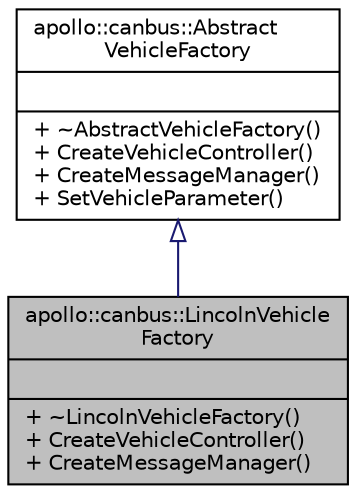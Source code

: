 digraph "apollo::canbus::LincolnVehicleFactory"
{
  edge [fontname="Helvetica",fontsize="10",labelfontname="Helvetica",labelfontsize="10"];
  node [fontname="Helvetica",fontsize="10",shape=record];
  Node1 [label="{apollo::canbus::LincolnVehicle\lFactory\n||+ ~LincolnVehicleFactory()\l+ CreateVehicleController()\l+ CreateMessageManager()\l}",height=0.2,width=0.4,color="black", fillcolor="grey75", style="filled" fontcolor="black"];
  Node2 -> Node1 [dir="back",color="midnightblue",fontsize="10",style="solid",arrowtail="onormal",fontname="Helvetica"];
  Node2 [label="{apollo::canbus::Abstract\lVehicleFactory\n||+ ~AbstractVehicleFactory()\l+ CreateVehicleController()\l+ CreateMessageManager()\l+ SetVehicleParameter()\l}",height=0.2,width=0.4,color="black", fillcolor="white", style="filled",URL="$classapollo_1_1canbus_1_1AbstractVehicleFactory.html",tooltip="this class is the abstract factory following the AbstractFactory design pattern. It can create Vehicl..."];
}
